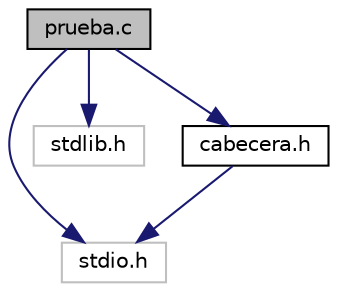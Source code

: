 digraph "prueba.c"
{
 // LATEX_PDF_SIZE
  edge [fontname="Helvetica",fontsize="10",labelfontname="Helvetica",labelfontsize="10"];
  node [fontname="Helvetica",fontsize="10",shape=record];
  Node1 [label="prueba.c",height=0.2,width=0.4,color="black", fillcolor="grey75", style="filled", fontcolor="black",tooltip="Esto es una parte del programa, que, al estar modularizado este programa se dividide en 3,..."];
  Node1 -> Node2 [color="midnightblue",fontsize="10",style="solid",fontname="Helvetica"];
  Node2 [label="stdio.h",height=0.2,width=0.4,color="grey75", fillcolor="white", style="filled",tooltip=" "];
  Node1 -> Node3 [color="midnightblue",fontsize="10",style="solid",fontname="Helvetica"];
  Node3 [label="stdlib.h",height=0.2,width=0.4,color="grey75", fillcolor="white", style="filled",tooltip=" "];
  Node1 -> Node4 [color="midnightblue",fontsize="10",style="solid",fontname="Helvetica"];
  Node4 [label="cabecera.h",height=0.2,width=0.4,color="black", fillcolor="white", style="filled",URL="$cabecera_8h.html",tooltip="Esto de igual forma es una parte del programa, que, como se observa junta lasfunciones y librerias de..."];
  Node4 -> Node2 [color="midnightblue",fontsize="10",style="solid",fontname="Helvetica"];
}
